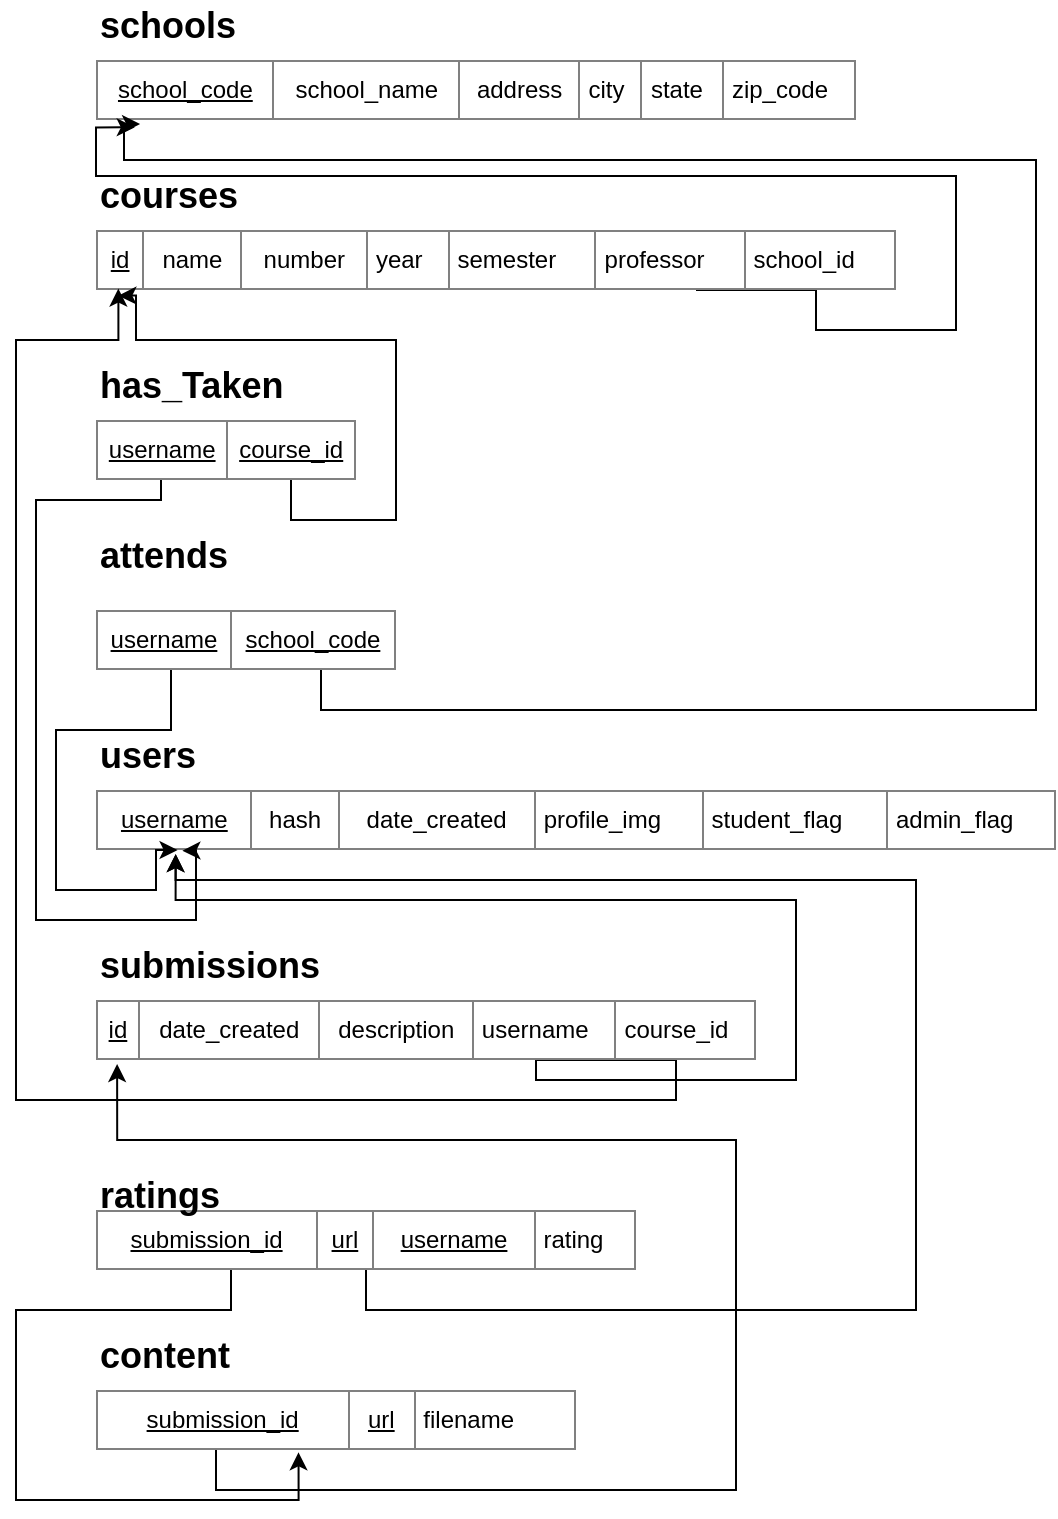 <mxfile version="10.6.0" type="device"><diagram id="UWlBGBItcUKM4SGTM_4H" name="Page-1"><mxGraphModel dx="1394" dy="747" grid="1" gridSize="10" guides="1" tooltips="1" connect="1" arrows="1" fold="1" page="1" pageScale="1" pageWidth="850" pageHeight="1100" math="0" shadow="0"><root><mxCell id="0"/><mxCell id="1" parent="0"/><mxCell id="bexWLwHVWki57yyFo2_6-15" value="&lt;table border=&quot;1&quot; width=&quot;100%&quot; style=&quot;width: 100% ; height: 100% ; border-collapse: collapse&quot; cellpadding=&quot;4&quot; align=&quot;center&quot;&gt;&lt;tbody&gt;&lt;tr&gt;&lt;td align=&quot;center&quot;&gt;&lt;u&gt;school_code&lt;/u&gt;&lt;/td&gt;&lt;td align=&quot;center&quot;&gt;school_name&lt;/td&gt;&lt;td align=&quot;center&quot;&gt;address&lt;/td&gt;&lt;td&gt;city&lt;/td&gt;&lt;td&gt;state&lt;/td&gt;&lt;td&gt;zip_code&lt;/td&gt;&lt;/tr&gt;&lt;/tbody&gt;&lt;/table&gt;" style="text;html=1;strokeColor=none;fillColor=none;overflow=fill;" parent="1" vertex="1"><mxGeometry x="150" y="130" width="380" height="30" as="geometry"/></mxCell><mxCell id="bexWLwHVWki57yyFo2_6-39" style="edgeStyle=orthogonalEdgeStyle;rounded=0;orthogonalLoop=1;jettySize=auto;html=1;exitX=0.75;exitY=1;exitDx=0;exitDy=0;entryX=0.051;entryY=1.122;entryDx=0;entryDy=0;entryPerimeter=0;" parent="1" source="bexWLwHVWki57yyFo2_6-16" target="bexWLwHVWki57yyFo2_6-15" edge="1"><mxGeometry relative="1" as="geometry"><Array as="points"><mxPoint x="510" y="245"/><mxPoint x="510" y="265"/><mxPoint x="580" y="265"/><mxPoint x="580" y="188"/><mxPoint x="150" y="188"/><mxPoint x="150" y="164"/></Array></mxGeometry></mxCell><mxCell id="bexWLwHVWki57yyFo2_6-16" value="&lt;table border=&quot;1&quot; width=&quot;100%&quot; style=&quot;width: 100% ; height: 100% ; border-collapse: collapse&quot; cellpadding=&quot;4&quot; align=&quot;center&quot;&gt;&lt;tbody&gt;&lt;tr&gt;&lt;td align=&quot;center&quot;&gt;&lt;u&gt;id&lt;/u&gt;&lt;/td&gt;&lt;td align=&quot;center&quot;&gt;name&lt;/td&gt;&lt;td align=&quot;center&quot;&gt;number&lt;/td&gt;&lt;td&gt;year&lt;/td&gt;&lt;td&gt;semester&lt;/td&gt;&lt;td&gt;professor&lt;/td&gt;&lt;td&gt;school_id&lt;/td&gt;&lt;/tr&gt;&lt;/tbody&gt;&lt;/table&gt;" style="text;html=1;strokeColor=none;fillColor=none;overflow=fill;" parent="1" vertex="1"><mxGeometry x="150" y="215" width="400" height="30" as="geometry"/></mxCell><mxCell id="bexWLwHVWki57yyFo2_6-17" value="&lt;b&gt;&lt;font style=&quot;font-size: 18px&quot;&gt;schools&lt;/font&gt;&lt;/b&gt;" style="text;html=1;resizable=0;points=[];autosize=1;align=left;verticalAlign=top;spacingTop=-4;" parent="1" vertex="1"><mxGeometry x="150" y="100" width="80" height="20" as="geometry"/></mxCell><mxCell id="bexWLwHVWki57yyFo2_6-18" value="&lt;b&gt;&lt;font style=&quot;font-size: 18px&quot;&gt;courses&lt;/font&gt;&lt;/b&gt;" style="text;html=1;resizable=0;points=[];autosize=1;align=left;verticalAlign=top;spacingTop=-4;" parent="1" vertex="1"><mxGeometry x="150" y="185" width="80" height="20" as="geometry"/></mxCell><mxCell id="bexWLwHVWki57yyFo2_6-19" value="&lt;table border=&quot;1&quot; width=&quot;100%&quot; style=&quot;width: 100% ; height: 100% ; border-collapse: collapse&quot; cellpadding=&quot;4&quot; align=&quot;center&quot;&gt;&lt;tbody&gt;&lt;tr&gt;&lt;td align=&quot;center&quot;&gt;&lt;u&gt;username&lt;/u&gt;&lt;/td&gt;&lt;td align=&quot;center&quot;&gt;hash&lt;/td&gt;&lt;td align=&quot;center&quot;&gt;date_created&lt;br&gt;&lt;/td&gt;&lt;td&gt;profile_img&lt;br&gt;&lt;/td&gt;&lt;td&gt;student_flag&lt;/td&gt;&lt;td&gt;admin_flag&lt;/td&gt;&lt;/tr&gt;&lt;/tbody&gt;&lt;/table&gt;" style="text;html=1;strokeColor=none;fillColor=none;overflow=fill;" parent="1" vertex="1"><mxGeometry x="150" y="495" width="480" height="30" as="geometry"/></mxCell><mxCell id="bexWLwHVWki57yyFo2_6-20" value="&lt;b&gt;&lt;font style=&quot;font-size: 18px&quot;&gt;users&lt;/font&gt;&lt;/b&gt;" style="text;html=1;resizable=0;points=[];autosize=1;align=left;verticalAlign=top;spacingTop=-4;" parent="1" vertex="1"><mxGeometry x="150" y="465" width="60" height="20" as="geometry"/></mxCell><mxCell id="bexWLwHVWki57yyFo2_6-32" style="edgeStyle=orthogonalEdgeStyle;rounded=0;orthogonalLoop=1;jettySize=auto;html=1;exitX=0.75;exitY=1;exitDx=0;exitDy=0;entryX=0.083;entryY=1.069;entryDx=0;entryDy=0;entryPerimeter=0;" parent="1" source="bexWLwHVWki57yyFo2_6-21" target="bexWLwHVWki57yyFo2_6-19" edge="1"><mxGeometry relative="1" as="geometry"><Array as="points"><mxPoint x="370" y="630"/><mxPoint x="370" y="640"/><mxPoint x="500" y="640"/><mxPoint x="500" y="550"/><mxPoint x="190" y="550"/></Array></mxGeometry></mxCell><mxCell id="bexWLwHVWki57yyFo2_6-34" style="edgeStyle=orthogonalEdgeStyle;rounded=0;orthogonalLoop=1;jettySize=auto;html=1;exitX=0.75;exitY=1;exitDx=0;exitDy=0;entryX=0.028;entryY=0.977;entryDx=0;entryDy=0;entryPerimeter=0;" parent="1" source="bexWLwHVWki57yyFo2_6-21" target="bexWLwHVWki57yyFo2_6-16" edge="1"><mxGeometry relative="1" as="geometry"><Array as="points"><mxPoint x="440" y="630"/><mxPoint x="440" y="650"/><mxPoint x="110" y="650"/><mxPoint x="110" y="270"/><mxPoint x="161" y="270"/></Array></mxGeometry></mxCell><mxCell id="bexWLwHVWki57yyFo2_6-21" value="&lt;table border=&quot;1&quot; width=&quot;100%&quot; style=&quot;width: 100% ; height: 100% ; border-collapse: collapse&quot; cellpadding=&quot;4&quot; align=&quot;center&quot;&gt;&lt;tbody&gt;&lt;tr&gt;&lt;td align=&quot;center&quot;&gt;&lt;u&gt;id&lt;/u&gt;&lt;/td&gt;&lt;td align=&quot;center&quot;&gt;date_created&lt;/td&gt;&lt;td align=&quot;center&quot;&gt;description&lt;/td&gt;&lt;td&gt;username&lt;/td&gt;&lt;td&gt;course_id&lt;/td&gt;&lt;/tr&gt;&lt;/tbody&gt;&lt;/table&gt;&lt;br&gt;" style="text;html=1;strokeColor=none;fillColor=none;overflow=fill;" parent="1" vertex="1"><mxGeometry x="150" y="600" width="330" height="30" as="geometry"/></mxCell><mxCell id="bexWLwHVWki57yyFo2_6-22" value="&lt;b&gt;&lt;font style=&quot;font-size: 18px&quot;&gt;submissions&lt;/font&gt;&lt;/b&gt;" style="text;html=1;resizable=0;points=[];autosize=1;align=left;verticalAlign=top;spacingTop=-4;" parent="1" vertex="1"><mxGeometry x="150" y="570" width="130" height="20" as="geometry"/></mxCell><mxCell id="bexWLwHVWki57yyFo2_6-42" style="edgeStyle=orthogonalEdgeStyle;rounded=0;orthogonalLoop=1;jettySize=auto;html=1;exitX=0.25;exitY=1;exitDx=0;exitDy=0;entryX=0.032;entryY=1.067;entryDx=0;entryDy=0;entryPerimeter=0;" parent="1" source="bexWLwHVWki57yyFo2_6-23" target="bexWLwHVWki57yyFo2_6-21" edge="1"><mxGeometry relative="1" as="geometry"><Array as="points"><mxPoint x="210" y="845"/><mxPoint x="470" y="845"/><mxPoint x="470" y="670"/><mxPoint x="161" y="670"/></Array></mxGeometry></mxCell><mxCell id="bexWLwHVWki57yyFo2_6-23" value="&lt;table border=&quot;1&quot; width=&quot;100%&quot; style=&quot;width: 100% ; height: 100% ; border-collapse: collapse&quot; cellpadding=&quot;4&quot; align=&quot;center&quot;&gt;&lt;tbody&gt;&lt;tr&gt;&lt;td align=&quot;center&quot;&gt;&lt;u&gt;submission_id&lt;/u&gt;&lt;/td&gt;&lt;td align=&quot;center&quot;&gt;&lt;u&gt;url&lt;/u&gt;&lt;/td&gt;&lt;td&gt;filename&lt;/td&gt;&lt;/tr&gt;&lt;/tbody&gt;&lt;/table&gt;" style="text;html=1;strokeColor=none;fillColor=none;overflow=fill;" parent="1" vertex="1"><mxGeometry x="150" y="795" width="240" height="30" as="geometry"/></mxCell><mxCell id="bexWLwHVWki57yyFo2_6-24" value="&lt;b&gt;&lt;font style=&quot;font-size: 18px&quot;&gt;content&lt;/font&gt;&lt;/b&gt;" style="text;html=1;resizable=0;points=[];autosize=1;align=left;verticalAlign=top;spacingTop=-4;" parent="1" vertex="1"><mxGeometry x="150" y="765" width="80" height="20" as="geometry"/></mxCell><mxCell id="bexWLwHVWki57yyFo2_6-40" style="edgeStyle=orthogonalEdgeStyle;rounded=0;orthogonalLoop=1;jettySize=auto;html=1;exitX=0.25;exitY=1;exitDx=0;exitDy=0;entryX=0.422;entryY=1.039;entryDx=0;entryDy=0;entryPerimeter=0;" parent="1" source="bexWLwHVWki57yyFo2_6-25" target="bexWLwHVWki57yyFo2_6-23" edge="1"><mxGeometry relative="1" as="geometry"><Array as="points"><mxPoint x="217" y="755"/><mxPoint x="110" y="755"/><mxPoint x="110" y="850"/><mxPoint x="251" y="850"/></Array></mxGeometry></mxCell><mxCell id="bexWLwHVWki57yyFo2_6-41" style="edgeStyle=orthogonalEdgeStyle;rounded=0;orthogonalLoop=1;jettySize=auto;html=1;exitX=0.5;exitY=1;exitDx=0;exitDy=0;entryX=0.083;entryY=1.067;entryDx=0;entryDy=0;entryPerimeter=0;" parent="1" source="bexWLwHVWki57yyFo2_6-25" target="bexWLwHVWki57yyFo2_6-19" edge="1"><mxGeometry relative="1" as="geometry"><Array as="points"><mxPoint x="285" y="755"/><mxPoint x="560" y="755"/><mxPoint x="560" y="540"/><mxPoint x="190" y="540"/></Array></mxGeometry></mxCell><mxCell id="bexWLwHVWki57yyFo2_6-25" value="&lt;table border=&quot;1&quot; width=&quot;100%&quot; style=&quot;width: 100% ; height: 100% ; border-collapse: collapse&quot; cellpadding=&quot;4&quot; align=&quot;center&quot;&gt;&lt;tbody&gt;&lt;tr&gt;&lt;td align=&quot;center&quot;&gt;&lt;u&gt;submission_id&lt;/u&gt;&lt;/td&gt;&lt;td align=&quot;center&quot;&gt;&lt;u&gt;url&lt;/u&gt;&lt;/td&gt;&lt;td align=&quot;center&quot;&gt;&lt;u&gt;username&lt;/u&gt;&lt;/td&gt;&lt;td&gt;rating&lt;/td&gt;&lt;/tr&gt;&lt;/tbody&gt;&lt;/table&gt;" style="text;html=1;strokeColor=none;fillColor=none;overflow=fill;" parent="1" vertex="1"><mxGeometry x="150" y="705" width="270" height="30" as="geometry"/></mxCell><mxCell id="bexWLwHVWki57yyFo2_6-26" value="&lt;b&gt;&lt;font style=&quot;font-size: 18px&quot;&gt;ratings&lt;/font&gt;&lt;/b&gt;" style="text;html=1;resizable=0;points=[];autosize=1;align=left;verticalAlign=top;spacingTop=-4;" parent="1" vertex="1"><mxGeometry x="150" y="685" width="80" height="20" as="geometry"/></mxCell><mxCell id="bexWLwHVWki57yyFo2_6-35" style="edgeStyle=orthogonalEdgeStyle;rounded=0;orthogonalLoop=1;jettySize=auto;html=1;exitX=0.25;exitY=1;exitDx=0;exitDy=0;entryX=0.085;entryY=1;entryDx=0;entryDy=0;entryPerimeter=0;" parent="1" source="bexWLwHVWki57yyFo2_6-27" target="bexWLwHVWki57yyFo2_6-19" edge="1"><mxGeometry relative="1" as="geometry"><Array as="points"><mxPoint x="187" y="465"/><mxPoint x="130" y="465"/><mxPoint x="130" y="545"/><mxPoint x="180" y="545"/><mxPoint x="180" y="525"/></Array></mxGeometry></mxCell><mxCell id="bexWLwHVWki57yyFo2_6-36" style="edgeStyle=orthogonalEdgeStyle;rounded=0;orthogonalLoop=1;jettySize=auto;html=1;exitX=0.75;exitY=1;exitDx=0;exitDy=0;entryX=0.058;entryY=1.067;entryDx=0;entryDy=0;entryPerimeter=0;" parent="1" source="bexWLwHVWki57yyFo2_6-27" target="bexWLwHVWki57yyFo2_6-15" edge="1"><mxGeometry relative="1" as="geometry"><Array as="points"><mxPoint x="262" y="455"/><mxPoint x="620" y="455"/><mxPoint x="620" y="180"/><mxPoint x="164" y="180"/></Array></mxGeometry></mxCell><mxCell id="bexWLwHVWki57yyFo2_6-27" value="&lt;table border=&quot;1&quot; width=&quot;100%&quot; style=&quot;width: 100% ; height: 100% ; border-collapse: collapse&quot; cellpadding=&quot;4&quot; align=&quot;center&quot;&gt;&lt;tbody&gt;&lt;tr&gt;&lt;td align=&quot;center&quot;&gt;&lt;u&gt;username&lt;/u&gt;&lt;br&gt;&lt;/td&gt;&lt;td align=&quot;center&quot;&gt;&lt;u&gt;school_code&lt;/u&gt;&lt;/td&gt;&lt;/tr&gt;&lt;/tbody&gt;&lt;/table&gt;" style="text;html=1;strokeColor=none;fillColor=none;overflow=fill;" parent="1" vertex="1"><mxGeometry x="150" y="405" width="150" height="30" as="geometry"/></mxCell><mxCell id="bexWLwHVWki57yyFo2_6-28" value="&lt;b&gt;&lt;font style=&quot;font-size: 18px&quot;&gt;attends&lt;br&gt;&lt;br&gt;&lt;/font&gt;&lt;/b&gt;" style="text;html=1;resizable=0;points=[];autosize=1;align=left;verticalAlign=top;spacingTop=-4;" parent="1" vertex="1"><mxGeometry x="150" y="365" width="80" height="30" as="geometry"/></mxCell><mxCell id="bexWLwHVWki57yyFo2_6-37" style="edgeStyle=orthogonalEdgeStyle;rounded=0;orthogonalLoop=1;jettySize=auto;html=1;exitX=0.25;exitY=1;exitDx=0;exitDy=0;entryX=0.09;entryY=1.011;entryDx=0;entryDy=0;entryPerimeter=0;" parent="1" source="bexWLwHVWki57yyFo2_6-29" target="bexWLwHVWki57yyFo2_6-19" edge="1"><mxGeometry relative="1" as="geometry"><Array as="points"><mxPoint x="182" y="350"/><mxPoint x="120" y="350"/><mxPoint x="120" y="560"/><mxPoint x="200" y="560"/><mxPoint x="200" y="525"/></Array></mxGeometry></mxCell><mxCell id="bexWLwHVWki57yyFo2_6-38" style="edgeStyle=orthogonalEdgeStyle;rounded=0;orthogonalLoop=1;jettySize=auto;html=1;exitX=0.75;exitY=1;exitDx=0;exitDy=0;entryX=0.028;entryY=1.094;entryDx=0;entryDy=0;entryPerimeter=0;" parent="1" source="bexWLwHVWki57yyFo2_6-29" target="bexWLwHVWki57yyFo2_6-16" edge="1"><mxGeometry relative="1" as="geometry"><Array as="points"><mxPoint x="247" y="360"/><mxPoint x="300" y="360"/><mxPoint x="300" y="270"/><mxPoint x="170" y="270"/><mxPoint x="170" y="248"/></Array></mxGeometry></mxCell><mxCell id="bexWLwHVWki57yyFo2_6-29" value="&lt;table border=&quot;1&quot; width=&quot;100%&quot; style=&quot;width: 100% ; height: 100% ; border-collapse: collapse&quot; cellpadding=&quot;4&quot; align=&quot;center&quot;&gt;&lt;tbody&gt;&lt;tr&gt;&lt;td align=&quot;center&quot;&gt;&lt;u&gt;username&lt;/u&gt;&lt;/td&gt;&lt;td align=&quot;center&quot;&gt;&lt;u&gt;course_id&lt;/u&gt;&lt;/td&gt;&lt;/tr&gt;&lt;/tbody&gt;&lt;/table&gt;" style="text;html=1;strokeColor=none;fillColor=none;overflow=fill;" parent="1" vertex="1"><mxGeometry x="150" y="310" width="130" height="30" as="geometry"/></mxCell><mxCell id="bexWLwHVWki57yyFo2_6-30" value="&lt;b&gt;&lt;font style=&quot;font-size: 18px&quot;&gt;has_Taken&lt;/font&gt;&lt;/b&gt;" style="text;html=1;resizable=0;points=[];autosize=1;align=left;verticalAlign=top;spacingTop=-4;" parent="1" vertex="1"><mxGeometry x="150" y="280" width="110" height="20" as="geometry"/></mxCell></root></mxGraphModel></diagram></mxfile>